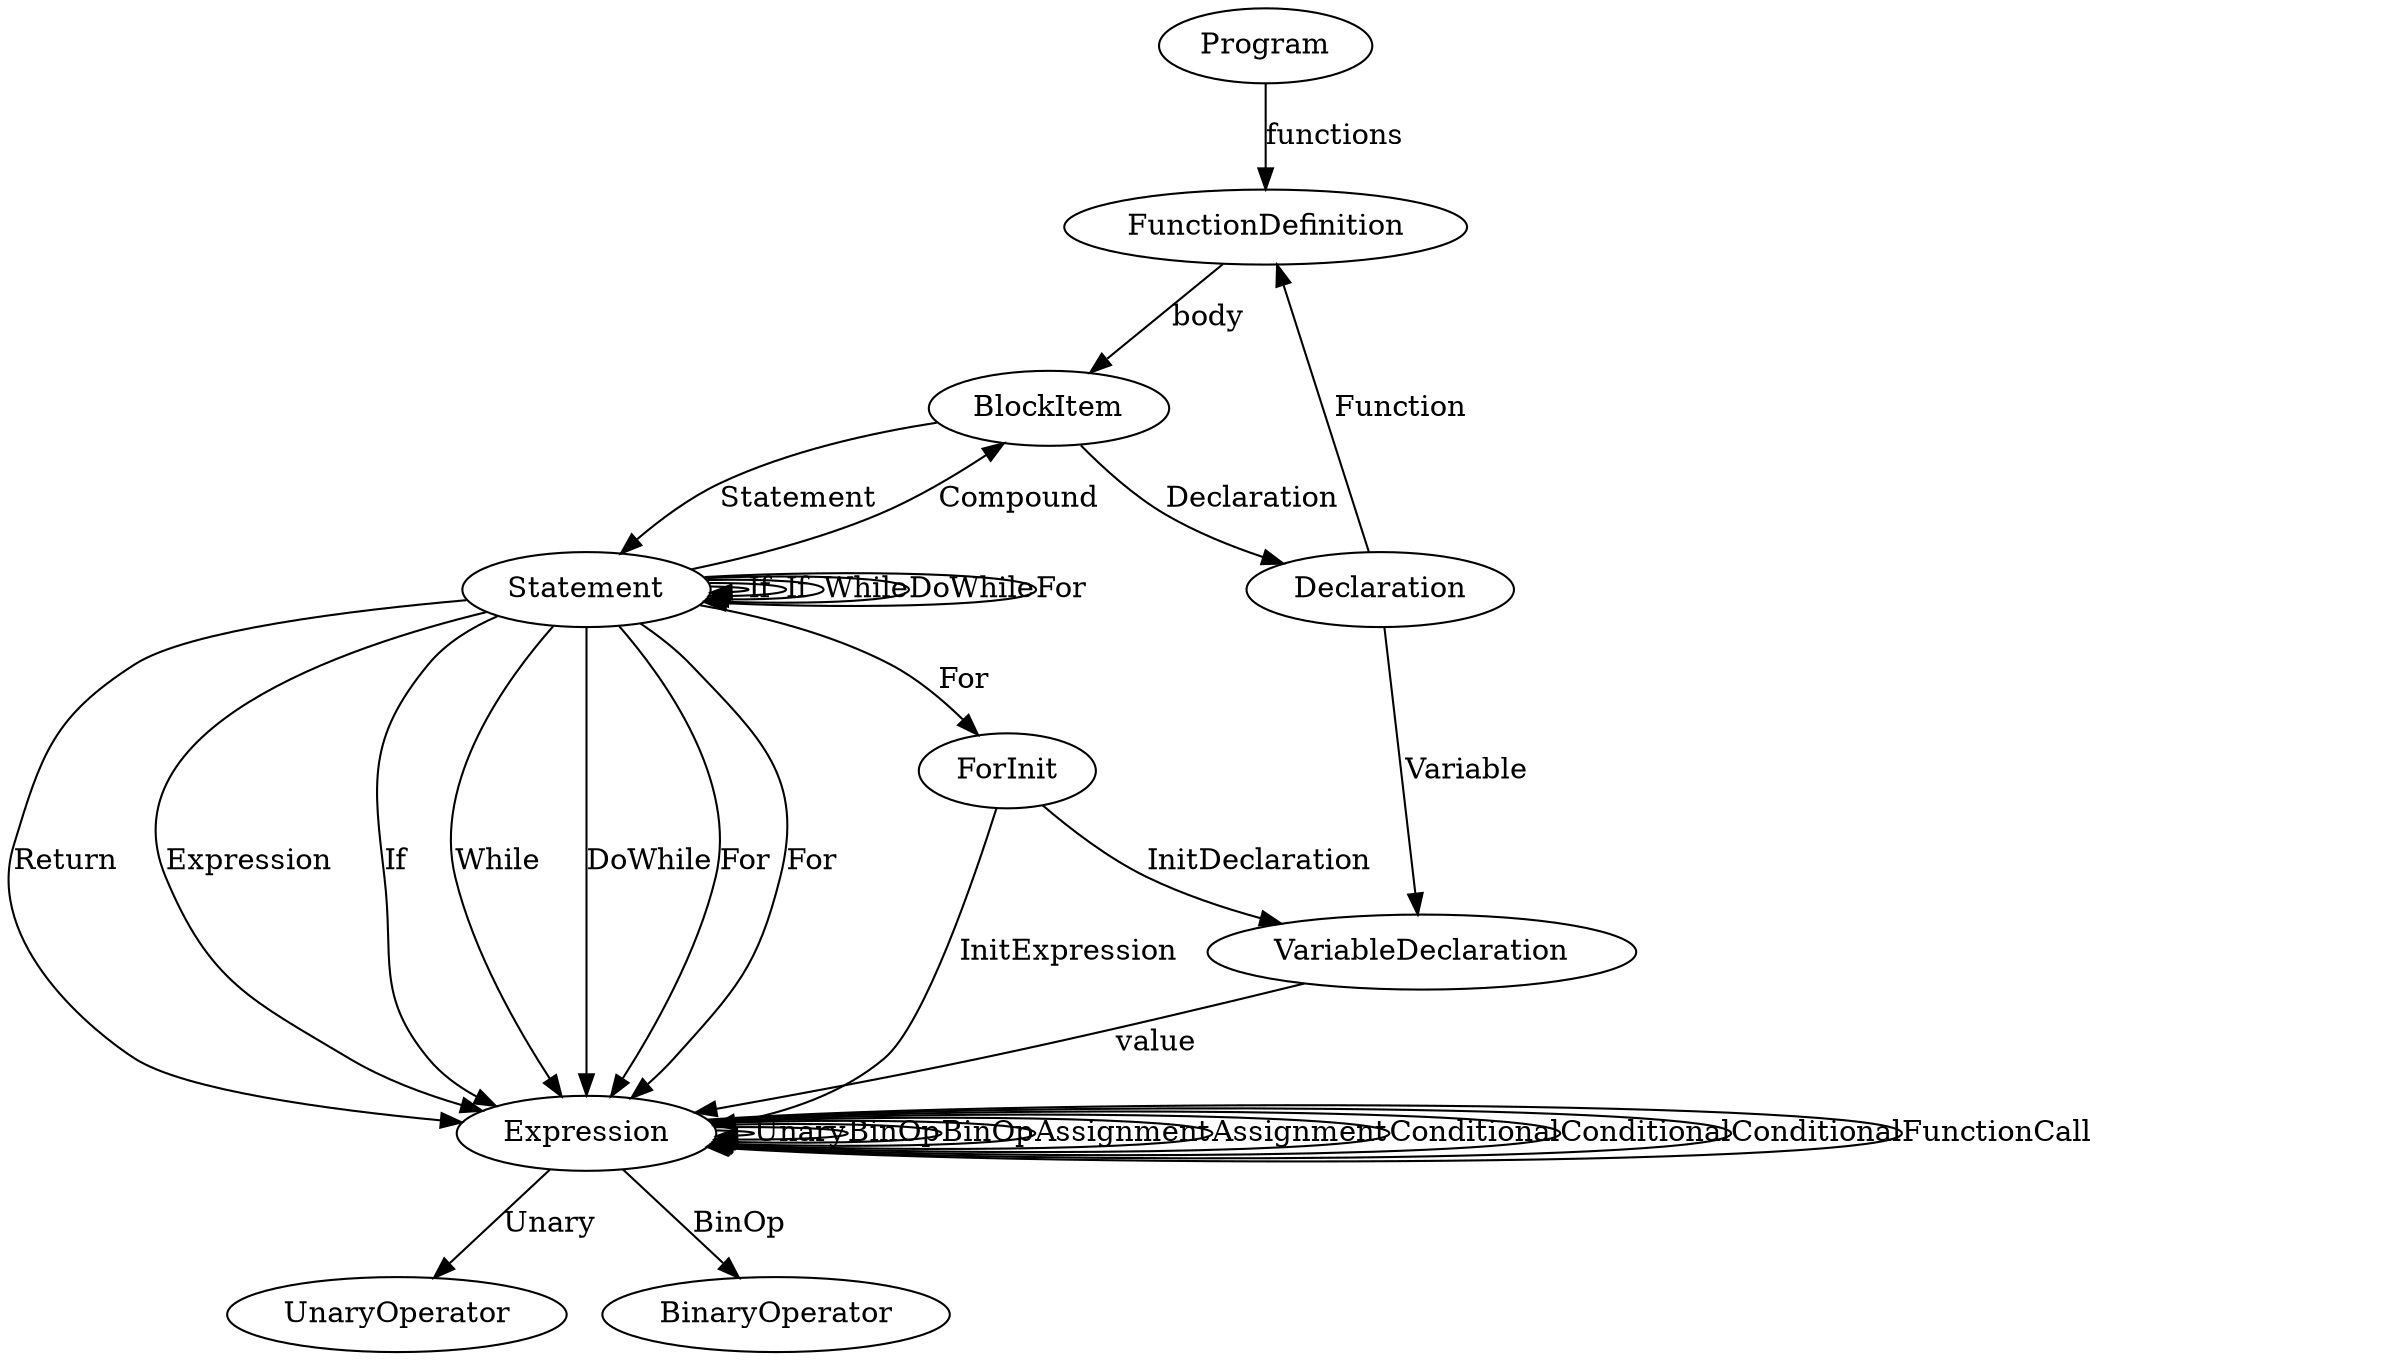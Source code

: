 digraph ASTDependencies {
    Program -> FunctionDefinition [label="functions"];
    BlockItem -> Declaration [label="Declaration"];
    BlockItem -> Statement [label="Statement"];
    FunctionDefinition -> BlockItem [label="body"];
    Declaration -> VariableDeclaration [label="Variable"];
    Declaration -> FunctionDefinition [label="Function"];
    VariableDeclaration -> Expression [label="value"];
    ForInit -> VariableDeclaration [label="InitDeclaration"];
    ForInit -> Expression [label="InitExpression"];
    Statement -> Expression [label="Return"];
    Statement -> Expression [label="Expression"];
    Statement -> Expression [label="If"];
    Statement -> Statement [label="If"];
    Statement -> Statement [label="If"];
    Statement -> BlockItem [label="Compound"];
    Statement -> Expression [label="While"];
    Statement -> Statement [label="While"];
    Statement -> Expression [label="DoWhile"];
    Statement -> Statement [label="DoWhile"];
    Statement -> ForInit [label="For"];
    Statement -> Expression [label="For"];
    Statement -> Expression [label="For"];
    Statement -> Statement [label="For"];
    Expression -> UnaryOperator [label="Unary"];
    Expression -> Expression [label="Unary"];
    Expression -> BinaryOperator [label="BinOp"];
    Expression -> Expression [label="BinOp"];
    Expression -> Expression [label="BinOp"];
    Expression -> Expression [label="Assignment"];
    Expression -> Expression [label="Assignment"];
    Expression -> Expression [label="Conditional"];
    Expression -> Expression [label="Conditional"];
    Expression -> Expression [label="Conditional"];
    Expression -> Expression [label="FunctionCall"];
}

